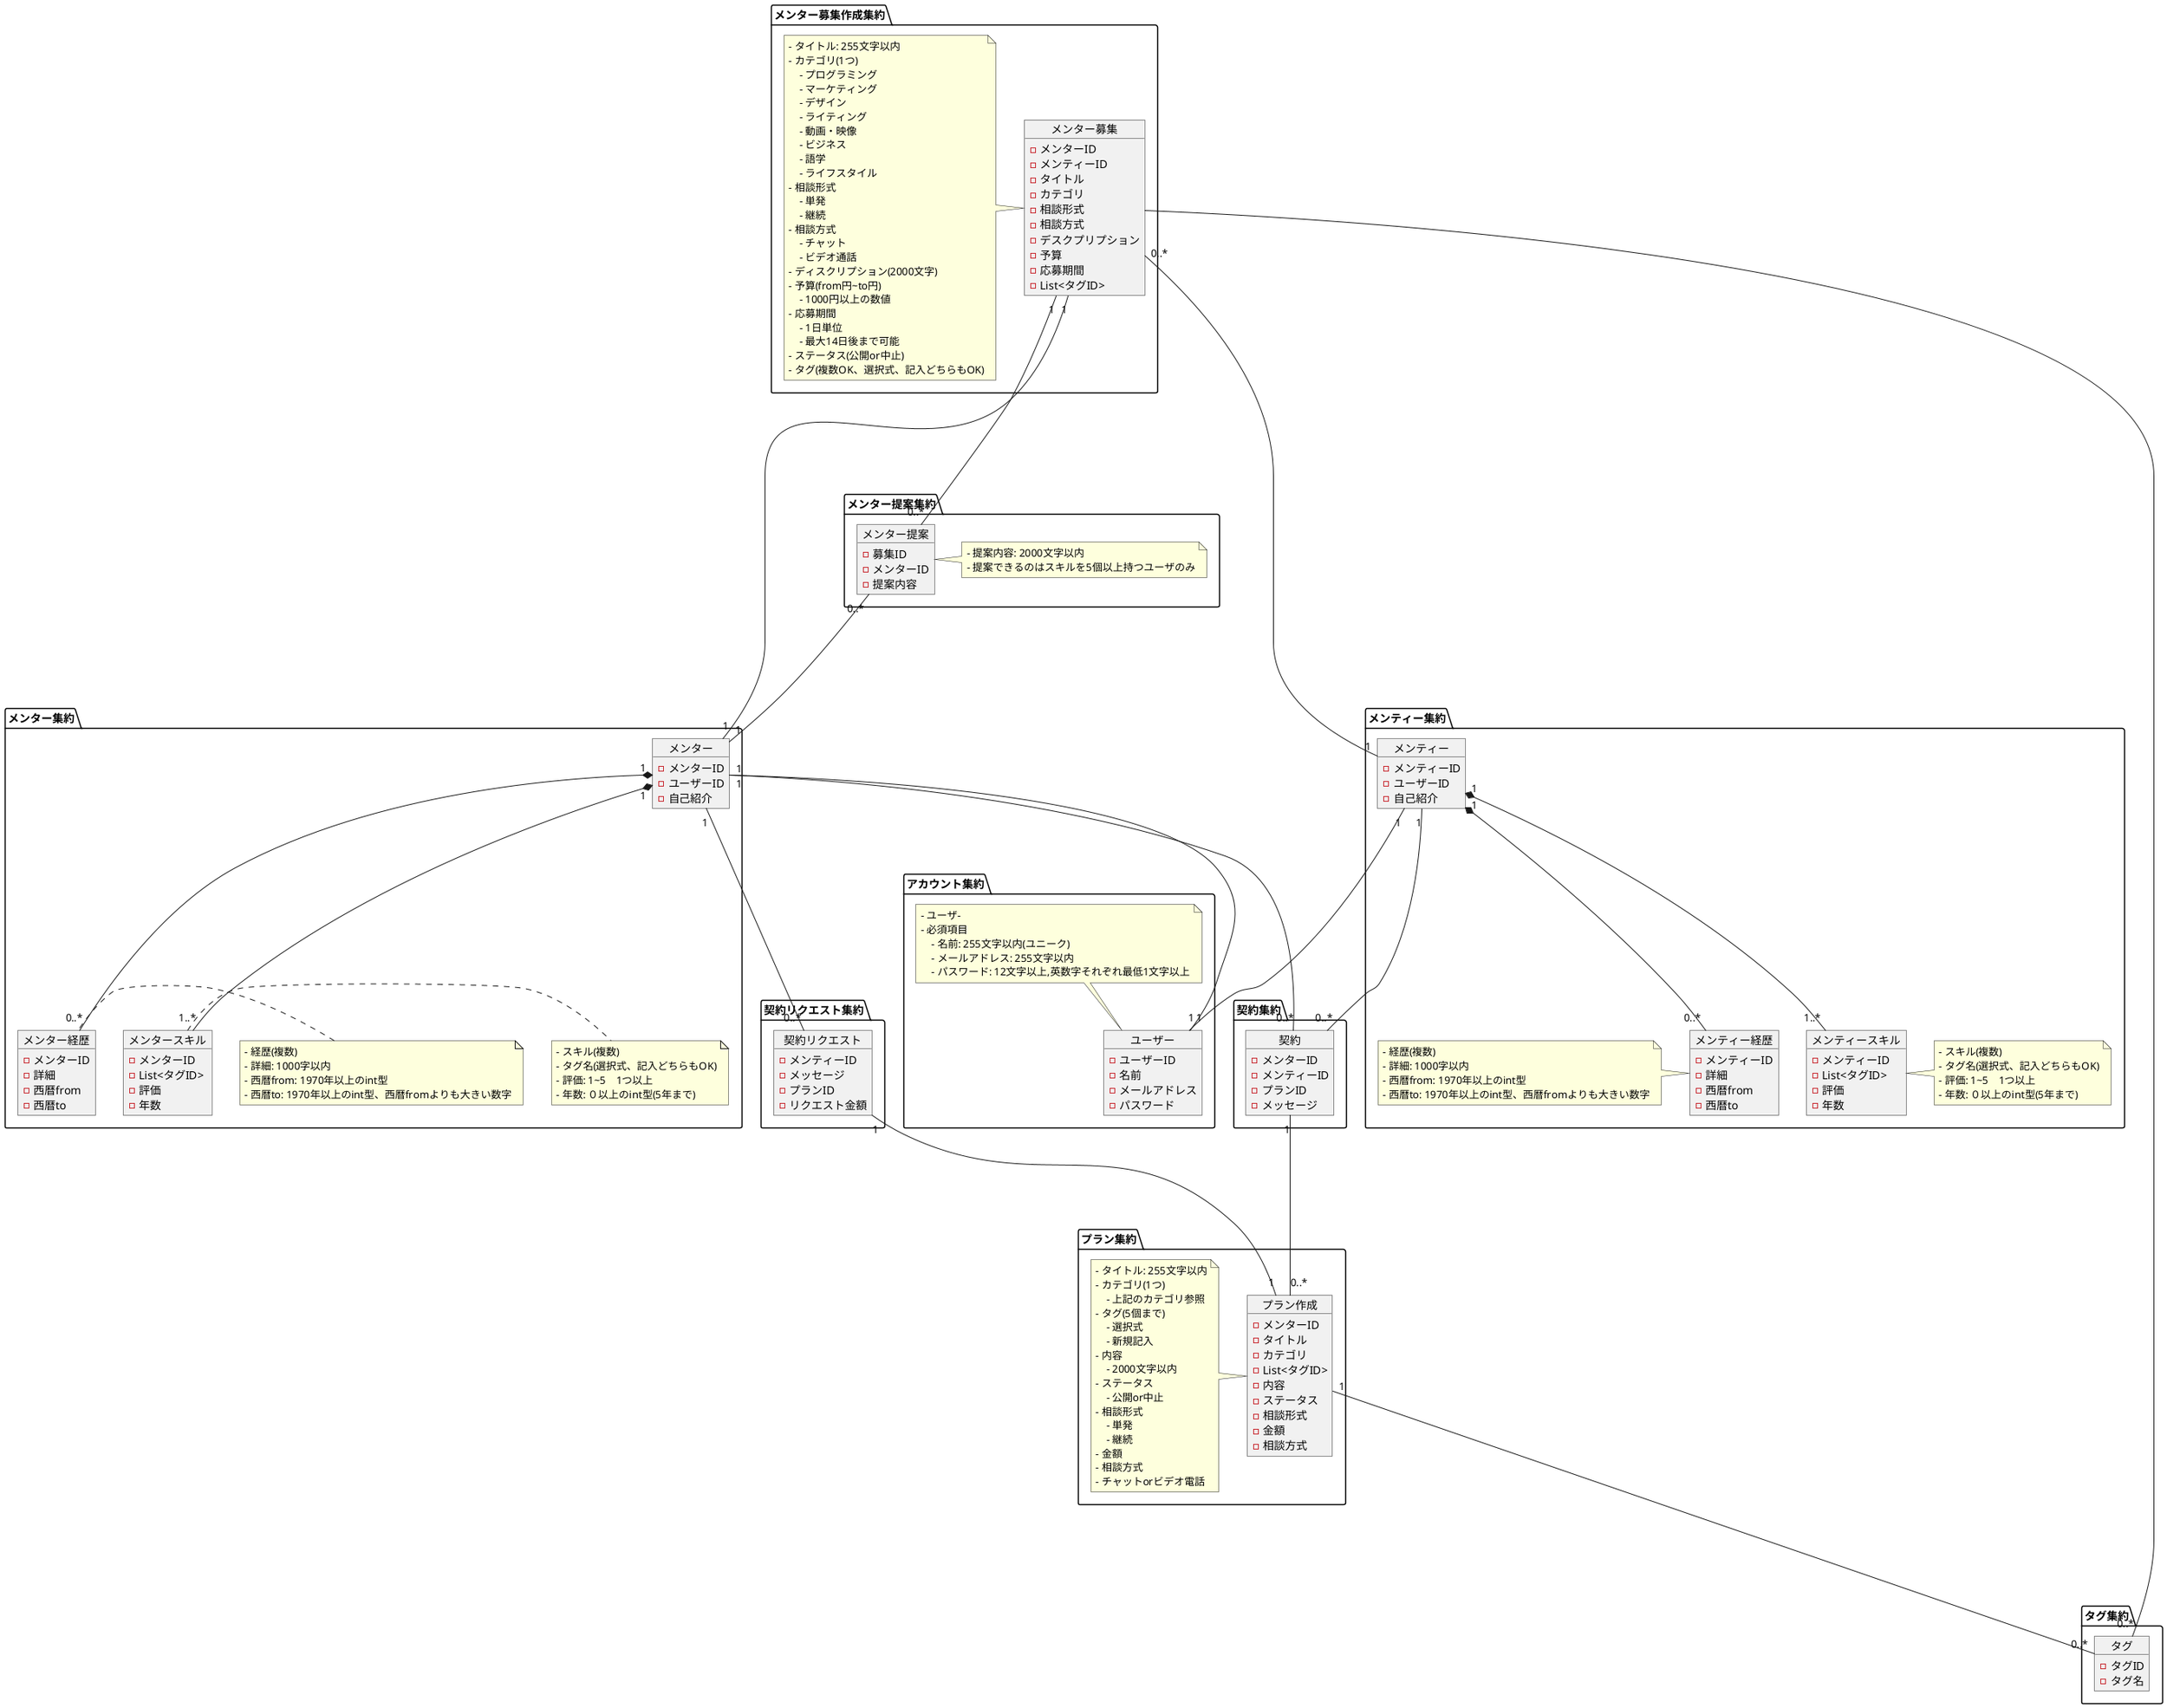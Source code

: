@startuml
package メンター集約{
    object メンター{
        - メンターID
        - ユーザーID
        - 自己紹介
    }
    object メンター経歴{
        - メンターID
        - 詳細
        - 西暦from
        - 西暦to
    }
    object メンタースキル{
        - メンターID
        - List<タグID>
        - 評価
        - 年数
    }
    note left of メンター経歴
        - 経歴(複数)
        - 詳細: 1000字以内
        - 西暦from: 1970年以上のint型
        - 西暦to: 1970年以上のint型、西暦fromよりも大きい数字
    end note
    note right of メンタースキル
        - スキル(複数)
        - タグ名(選択式、記入どちらもOK)
        - 評価: 1~5　1つ以上
        - 年数: ０以上のint型(5年まで)
    end note
}
package メンティー集約{
    object メンティー{
        - メンティーID
        - ユーザーID
        - 自己紹介
    }
    object メンティー経歴{
        - メンティーID
        - 詳細
        - 西暦from
        - 西暦to
    }
    object メンティースキル{
        - メンティーID
        - List<タグID>
        - 評価
        - 年数
    }
    note left of メンティー経歴
        - 経歴(複数)
        - 詳細: 1000字以内
        - 西暦from: 1970年以上のint型
        - 西暦to: 1970年以上のint型、西暦fromよりも大きい数字
    end note
    note right of メンティースキル
        - スキル(複数)
        - タグ名(選択式、記入どちらもOK)
        - 評価: 1~5　1つ以上
        - 年数: ０以上のint型(5年まで)
    end note
}

package アカウント集約{
    object ユーザー{
        - ユーザーID
        - 名前
        - メールアドレス
        - パスワード
    }
    note top of ユーザー
        - ユーザ-
        - 必須項目
            - 名前: 255文字以内(ユニーク)
            - メールアドレス: 255文字以内
            - パスワード: 12文字以上,英数字それぞれ最低1文字以上
    end note
}

package タグ集約{
    object タグ{
        - タグID
        - タグ名
    }
}
package メンター募集作成集約{
    object メンター募集{
        - メンターID
        - メンティーID
        - タイトル
        - カテゴリ
        - 相談形式
        - 相談方式
        - デスクプリプション
        - 予算
        - 応募期間
        - List<タグID>
    }
    note left of メンター募集
        - タイトル: 255文字以内
        - カテゴリ(1つ)
            - プログラミング
            - マーケティング
            - デザイン
            - ライティング
            - 動画・映像
            - ビジネス
            - 語学
            - ライフスタイル
        - 相談形式
            - 単発
            - 継続
        - 相談方式
            - チャット
            - ビデオ通話
        - ディスクリプション(2000文字)
        - 予算(from円~to円)
            - 1000円以上の数値
        - 応募期間
            - 1日単位
            - 最大14日後まで可能
        - ステータス(公開or中止)
        - タグ(複数OK、選択式、記入どちらもOK)
    end note
}

package メンター提案集約{
    object メンター提案{
        - 募集ID
        - メンターID
        - 提案内容
    }
    note right of メンター提案
        - 提案内容: 2000文字以内
        - 提案できるのはスキルを5個以上持つユーザのみ
    end note

}

package プラン集約{
    object プラン作成{
        - メンターID
        - タイトル
        - カテゴリ
        - List<タグID>
        - 内容
        - ステータス
        - 相談形式
        - 金額
        - 相談方式
    }
    note left of プラン作成
        - タイトル: 255文字以内
        - カテゴリ(1つ)
            - 上記のカテゴリ参照
        - タグ(5個まで)
            - 選択式
            - 新規記入
        - 内容
            - 2000文字以内
        - ステータス
            - 公開or中止
        - 相談形式
            - 単発
            - 継続
        - 金額
        - 相談方式
        - チャットorビデオ電話
    end note
}
package 契約リクエスト集約{
    object 契約リクエスト{
            - メンティーID
            - メッセージ
            - プランID
            - リクエスト金額
        }
}
package 契約集約{
    object 契約{
        - メンターID
        - メンティーID
        - プランID
        - メッセージ
    }
}

メンター "1" ---- "0..*"契約リクエスト
メンター "1" ----"0..*"  契約
メンター "1"  ----  "1"  ユーザー
メンター "1" *---- "0..*" メンター経歴
メンター "1" *---- "1..*" メンタースキル

メンティー "1" ---- "0..*" 契約
メンティー "1"  --- "1" ユーザー
メンティー "1" *---- "0..*" メンティー経歴
メンティー "1" *---- "1..*" メンティースキル

メンター募集 ---- "0..*" タグ
メンター募集 "0..*"----"1" メンティー
メンター募集 "1"----"1" メンター
メンター募集 "1" ---- "0..*" メンター提案


メンター提案 "0..*" ---- "1" メンター

契約 "1" ---- "0..*"プラン作成
契約リクエスト "1" ---- "1"プラン作成
プラン作成"1" ---- "0..*"タグ

@enduml
